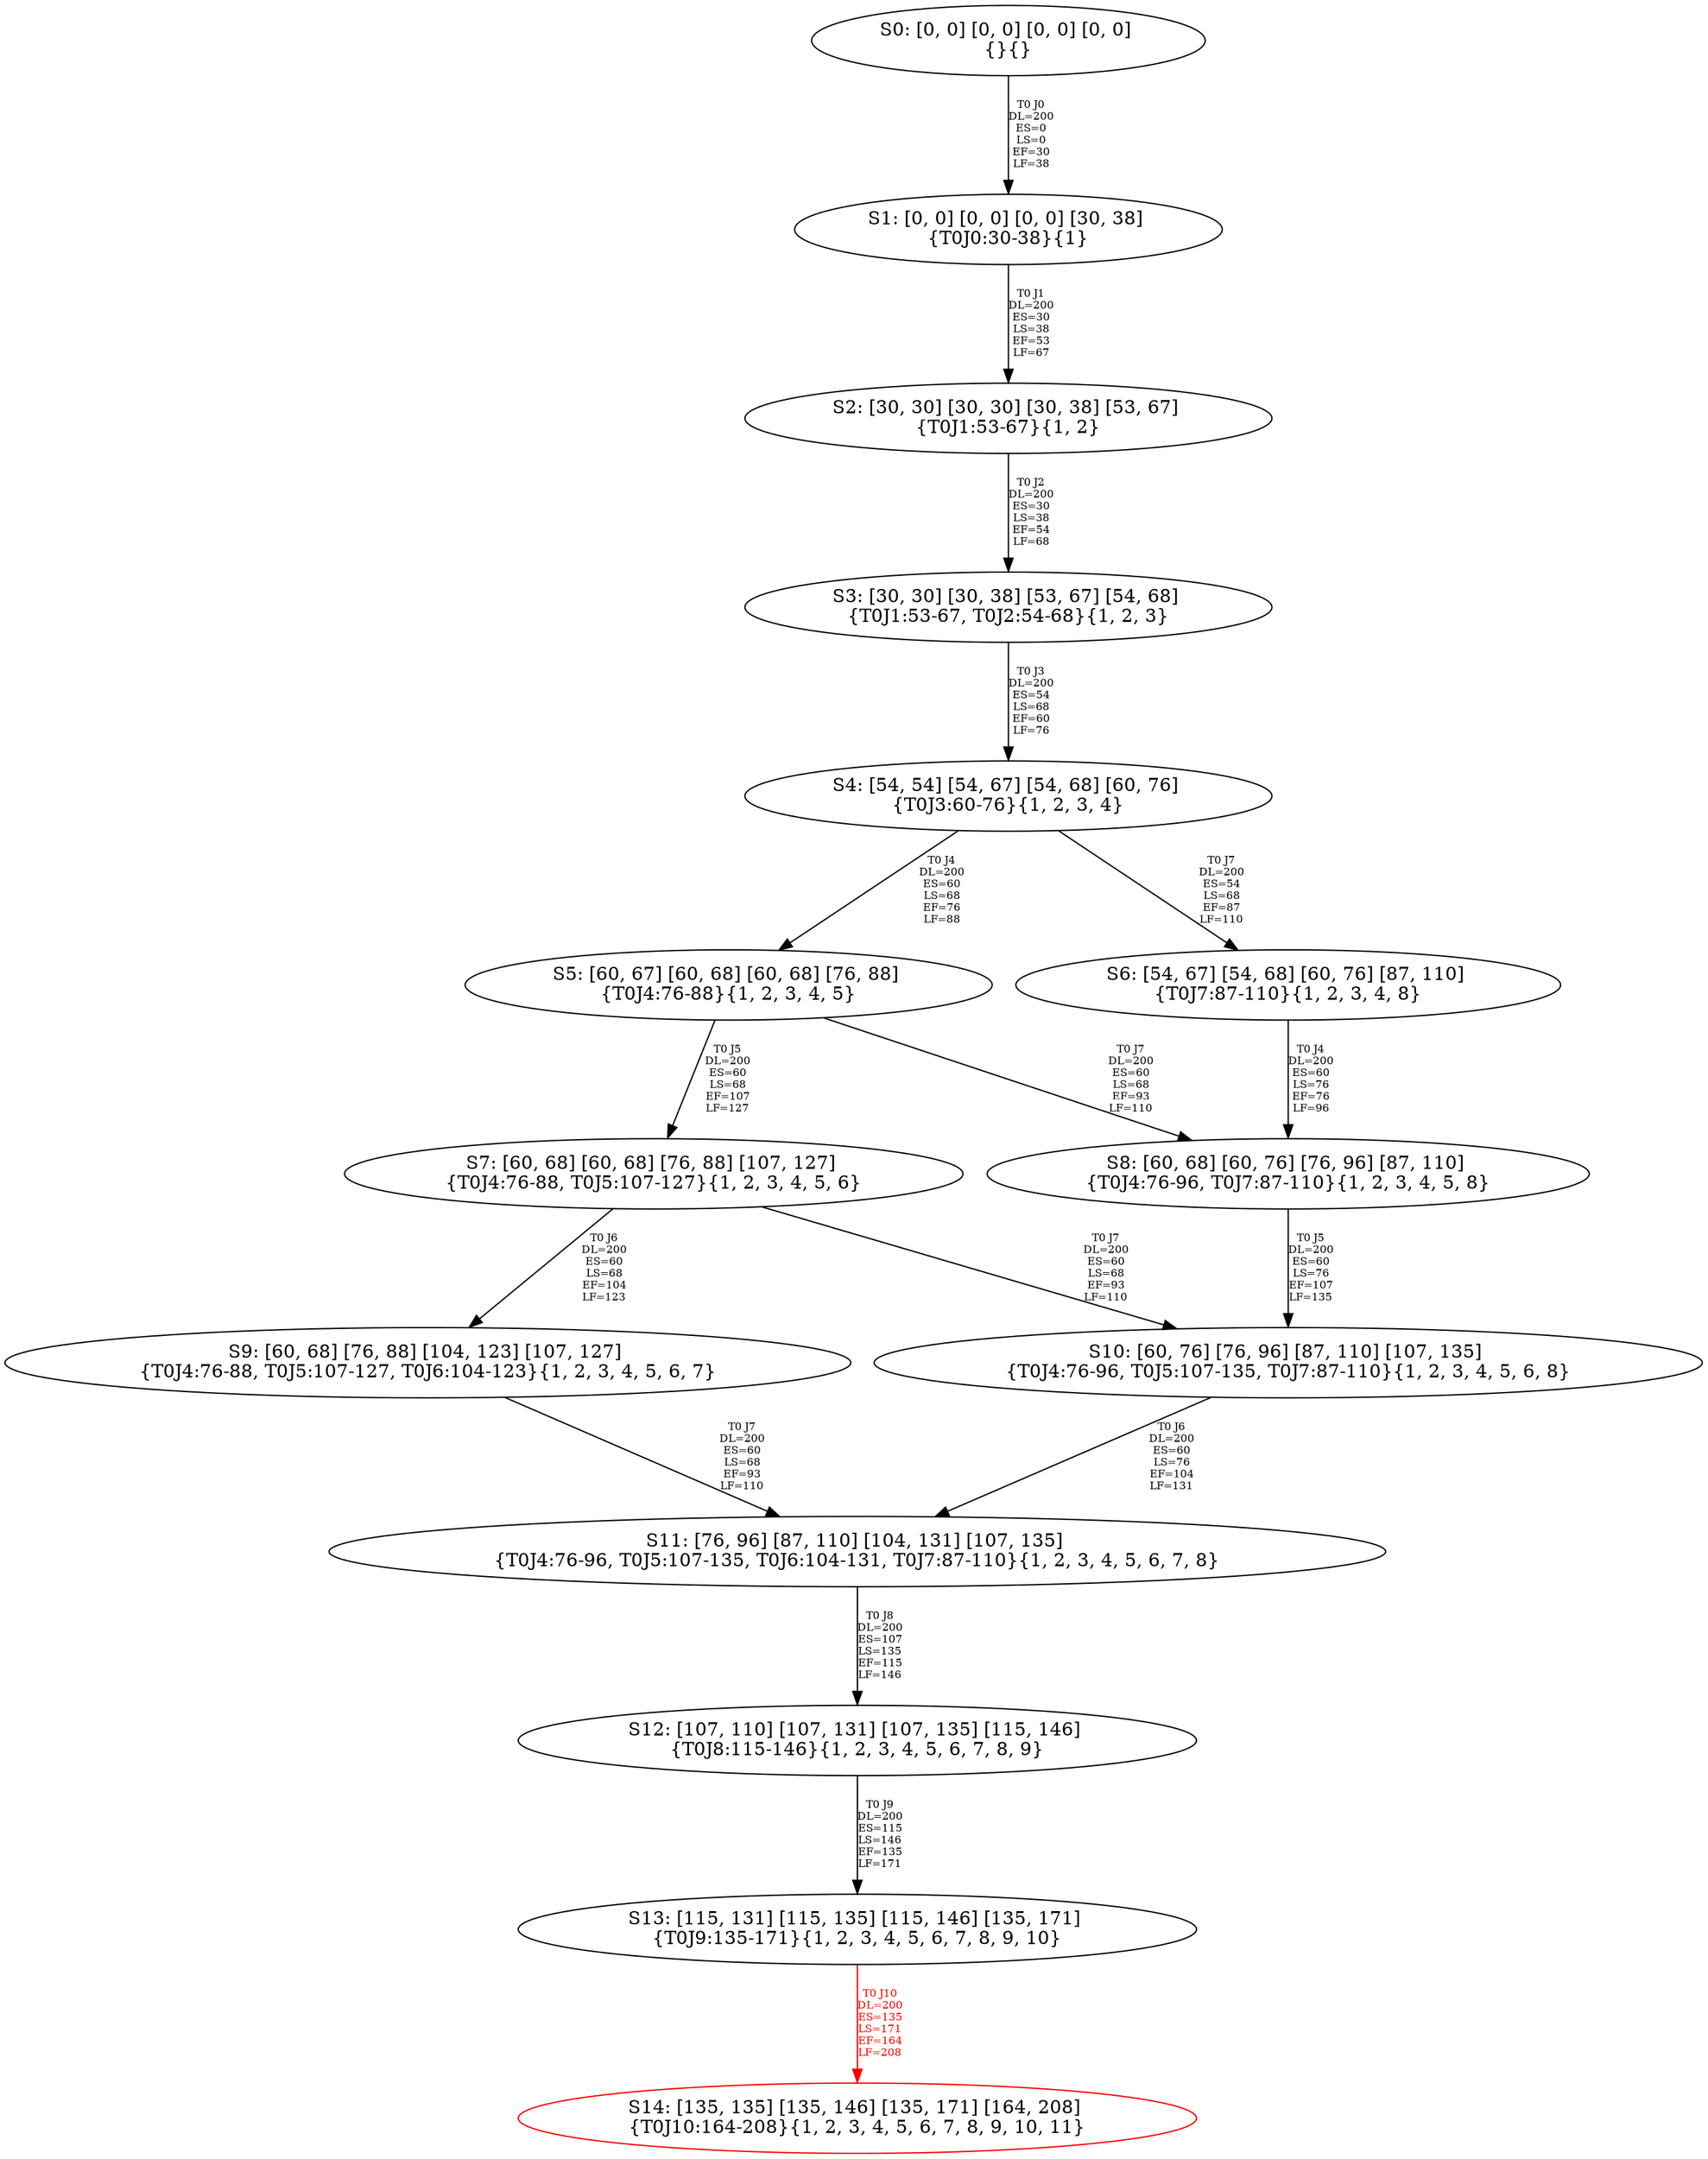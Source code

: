 digraph {
	S0[label="S0: [0, 0] [0, 0] [0, 0] [0, 0] \n{}{}"];
	S1[label="S1: [0, 0] [0, 0] [0, 0] [30, 38] \n{T0J0:30-38}{1}"];
	S2[label="S2: [30, 30] [30, 30] [30, 38] [53, 67] \n{T0J1:53-67}{1, 2}"];
	S3[label="S3: [30, 30] [30, 38] [53, 67] [54, 68] \n{T0J1:53-67, T0J2:54-68}{1, 2, 3}"];
	S4[label="S4: [54, 54] [54, 67] [54, 68] [60, 76] \n{T0J3:60-76}{1, 2, 3, 4}"];
	S5[label="S5: [60, 67] [60, 68] [60, 68] [76, 88] \n{T0J4:76-88}{1, 2, 3, 4, 5}"];
	S6[label="S6: [54, 67] [54, 68] [60, 76] [87, 110] \n{T0J7:87-110}{1, 2, 3, 4, 8}"];
	S7[label="S7: [60, 68] [60, 68] [76, 88] [107, 127] \n{T0J4:76-88, T0J5:107-127}{1, 2, 3, 4, 5, 6}"];
	S8[label="S8: [60, 68] [60, 76] [76, 96] [87, 110] \n{T0J4:76-96, T0J7:87-110}{1, 2, 3, 4, 5, 8}"];
	S9[label="S9: [60, 68] [76, 88] [104, 123] [107, 127] \n{T0J4:76-88, T0J5:107-127, T0J6:104-123}{1, 2, 3, 4, 5, 6, 7}"];
	S10[label="S10: [60, 76] [76, 96] [87, 110] [107, 135] \n{T0J4:76-96, T0J5:107-135, T0J7:87-110}{1, 2, 3, 4, 5, 6, 8}"];
	S11[label="S11: [76, 96] [87, 110] [104, 131] [107, 135] \n{T0J4:76-96, T0J5:107-135, T0J6:104-131, T0J7:87-110}{1, 2, 3, 4, 5, 6, 7, 8}"];
	S12[label="S12: [107, 110] [107, 131] [107, 135] [115, 146] \n{T0J8:115-146}{1, 2, 3, 4, 5, 6, 7, 8, 9}"];
	S13[label="S13: [115, 131] [115, 135] [115, 146] [135, 171] \n{T0J9:135-171}{1, 2, 3, 4, 5, 6, 7, 8, 9, 10}"];
	S14[label="S14: [135, 135] [135, 146] [135, 171] [164, 208] \n{T0J10:164-208}{1, 2, 3, 4, 5, 6, 7, 8, 9, 10, 11}"];
	S0 -> S1[label="T0 J0\nDL=200\nES=0\nLS=0\nEF=30\nLF=38",fontsize=8];
	S1 -> S2[label="T0 J1\nDL=200\nES=30\nLS=38\nEF=53\nLF=67",fontsize=8];
	S2 -> S3[label="T0 J2\nDL=200\nES=30\nLS=38\nEF=54\nLF=68",fontsize=8];
	S3 -> S4[label="T0 J3\nDL=200\nES=54\nLS=68\nEF=60\nLF=76",fontsize=8];
	S4 -> S5[label="T0 J4\nDL=200\nES=60\nLS=68\nEF=76\nLF=88",fontsize=8];
	S4 -> S6[label="T0 J7\nDL=200\nES=54\nLS=68\nEF=87\nLF=110",fontsize=8];
	S5 -> S7[label="T0 J5\nDL=200\nES=60\nLS=68\nEF=107\nLF=127",fontsize=8];
	S5 -> S8[label="T0 J7\nDL=200\nES=60\nLS=68\nEF=93\nLF=110",fontsize=8];
	S6 -> S8[label="T0 J4\nDL=200\nES=60\nLS=76\nEF=76\nLF=96",fontsize=8];
	S7 -> S9[label="T0 J6\nDL=200\nES=60\nLS=68\nEF=104\nLF=123",fontsize=8];
	S7 -> S10[label="T0 J7\nDL=200\nES=60\nLS=68\nEF=93\nLF=110",fontsize=8];
	S8 -> S10[label="T0 J5\nDL=200\nES=60\nLS=76\nEF=107\nLF=135",fontsize=8];
	S9 -> S11[label="T0 J7\nDL=200\nES=60\nLS=68\nEF=93\nLF=110",fontsize=8];
	S10 -> S11[label="T0 J6\nDL=200\nES=60\nLS=76\nEF=104\nLF=131",fontsize=8];
	S11 -> S12[label="T0 J8\nDL=200\nES=107\nLS=135\nEF=115\nLF=146",fontsize=8];
	S12 -> S13[label="T0 J9\nDL=200\nES=115\nLS=146\nEF=135\nLF=171",fontsize=8];
	S13 -> S14[label="T0 J10\nDL=200\nES=135\nLS=171\nEF=164\nLF=208",color=Red,fontcolor=Red,fontsize=8];
S14[color=Red];
}
